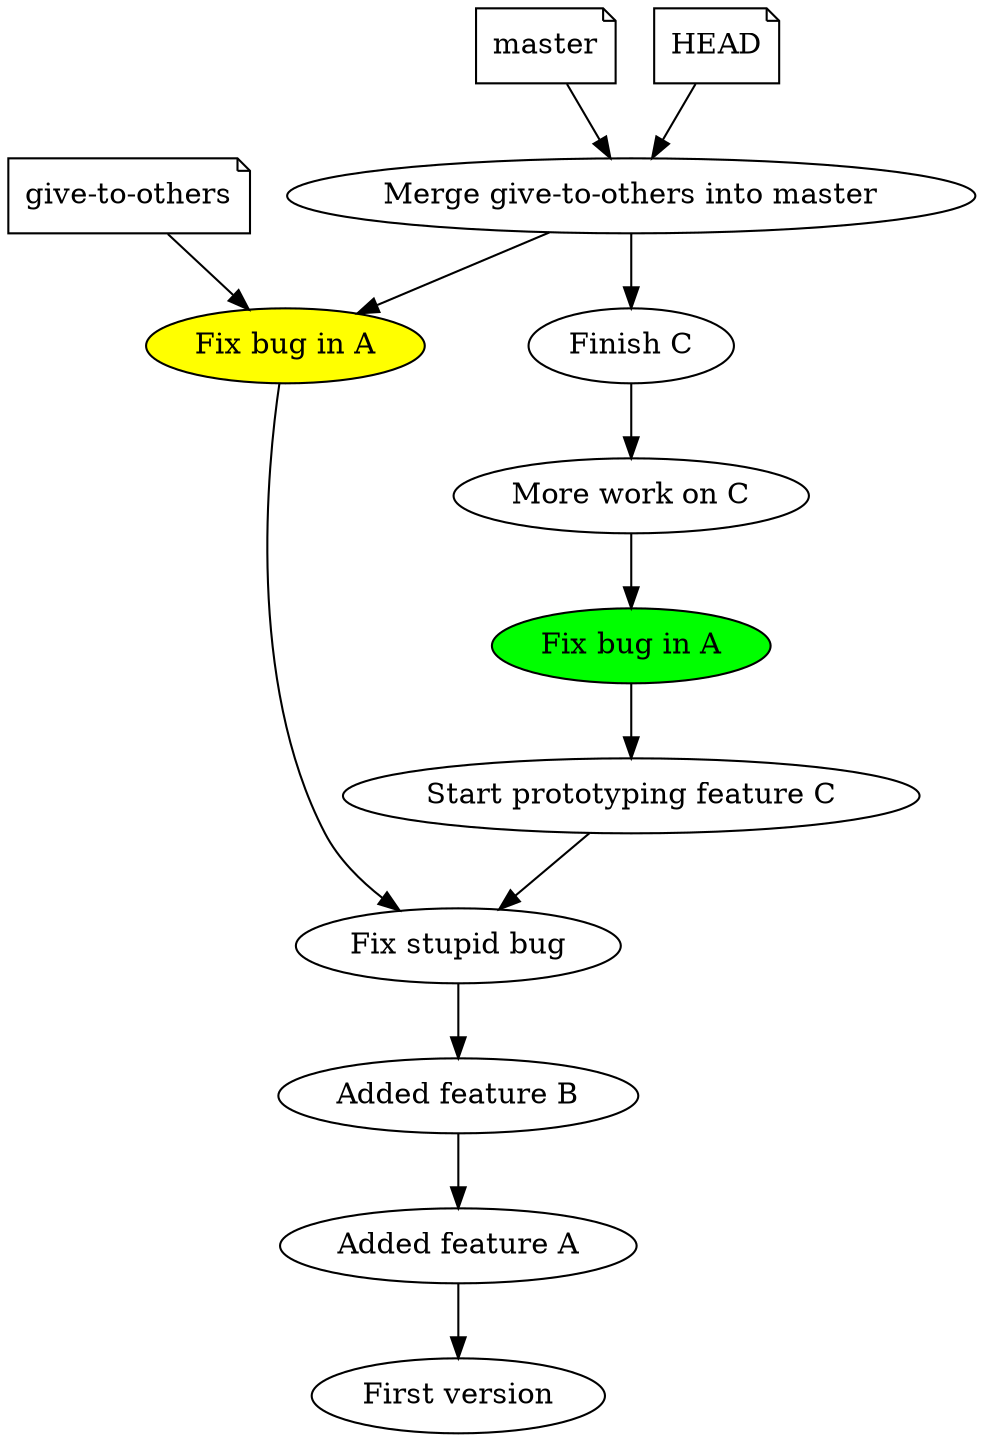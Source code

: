 digraph single_dude {
    "give-to-others" [ shape=note ];
    "master" [ shape=note ];

    "HEAD" [ shape=note ];

    c1 [ label = "Fix bug in A", style=filled, fillcolor=green ];
    c2 [ label = "Fix bug in A", style=filled, fillcolor=yellow ];
    merge [ label = "Merge give-to-others into master" ];

    "Finish C" -> "More work on C" -> c1 -> "Start prototyping feature C" -> "Fix stupid bug" -> "Added feature B" -> "Added feature A" -> "First version";
    c2 -> "Fix stupid bug";

    merge -> "Finish C";
    merge -> c2;

    "HEAD" -> merge;
    "master" -> merge;
    "give-to-others" -> c2;
}
